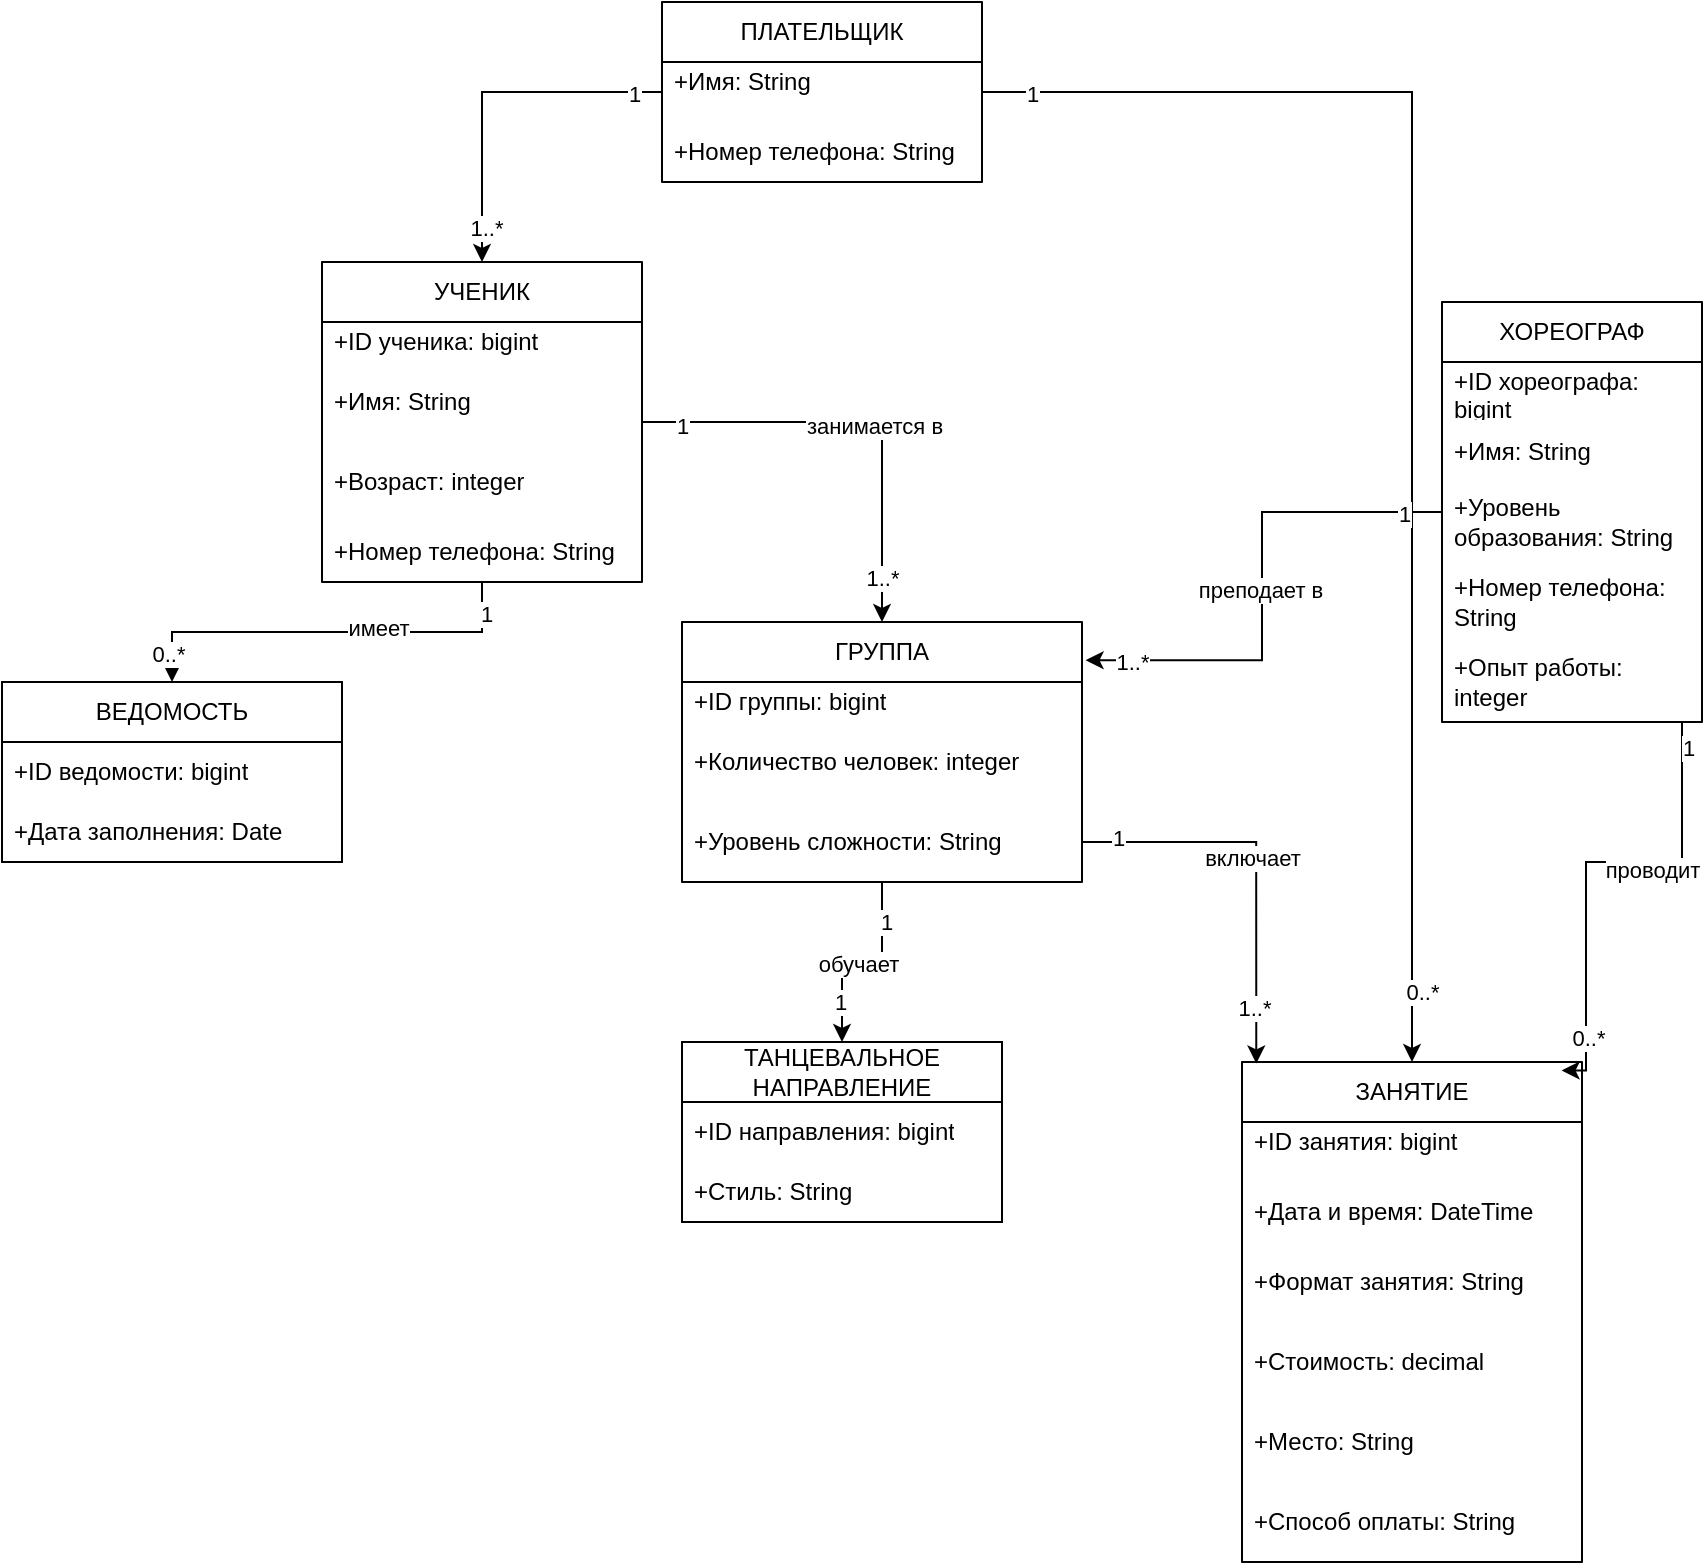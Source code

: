 <mxfile version="28.2.5">
  <diagram name="Страница — 1" id="KMkn3vEeaApEWxBpsrgm">
    <mxGraphModel dx="1420" dy="817" grid="1" gridSize="10" guides="1" tooltips="1" connect="1" arrows="1" fold="1" page="1" pageScale="1" pageWidth="1200" pageHeight="1920" math="0" shadow="0">
      <root>
        <mxCell id="0" />
        <mxCell id="1" parent="0" />
        <mxCell id="VZofq3OoSa0wKa7ugaaL-57" style="edgeStyle=orthogonalEdgeStyle;rounded=0;orthogonalLoop=1;jettySize=auto;html=1;" edge="1" parent="1" source="VZofq3OoSa0wKa7ugaaL-11" target="VZofq3OoSa0wKa7ugaaL-21">
          <mxGeometry relative="1" as="geometry" />
        </mxCell>
        <mxCell id="VZofq3OoSa0wKa7ugaaL-58" value="1" style="edgeLabel;html=1;align=center;verticalAlign=middle;resizable=0;points=[];" vertex="1" connectable="0" parent="VZofq3OoSa0wKa7ugaaL-57">
          <mxGeometry x="-0.844" y="2" relative="1" as="geometry">
            <mxPoint as="offset" />
          </mxGeometry>
        </mxCell>
        <mxCell id="VZofq3OoSa0wKa7ugaaL-59" value="0..*" style="edgeLabel;html=1;align=center;verticalAlign=middle;resizable=0;points=[];" vertex="1" connectable="0" parent="VZofq3OoSa0wKa7ugaaL-57">
          <mxGeometry x="0.863" y="-2" relative="1" as="geometry">
            <mxPoint as="offset" />
          </mxGeometry>
        </mxCell>
        <mxCell id="VZofq3OoSa0wKa7ugaaL-60" value="имеет" style="edgeLabel;html=1;align=center;verticalAlign=middle;resizable=0;points=[];" vertex="1" connectable="0" parent="VZofq3OoSa0wKa7ugaaL-57">
          <mxGeometry x="-0.244" y="-2" relative="1" as="geometry">
            <mxPoint as="offset" />
          </mxGeometry>
        </mxCell>
        <mxCell id="VZofq3OoSa0wKa7ugaaL-61" style="edgeStyle=orthogonalEdgeStyle;rounded=0;orthogonalLoop=1;jettySize=auto;html=1;" edge="1" parent="1" source="VZofq3OoSa0wKa7ugaaL-11" target="VZofq3OoSa0wKa7ugaaL-24">
          <mxGeometry relative="1" as="geometry" />
        </mxCell>
        <mxCell id="VZofq3OoSa0wKa7ugaaL-62" value="занимается в" style="edgeLabel;html=1;align=center;verticalAlign=middle;resizable=0;points=[];" vertex="1" connectable="0" parent="VZofq3OoSa0wKa7ugaaL-61">
          <mxGeometry x="0.054" y="-2" relative="1" as="geometry">
            <mxPoint as="offset" />
          </mxGeometry>
        </mxCell>
        <mxCell id="VZofq3OoSa0wKa7ugaaL-63" value="1" style="edgeLabel;html=1;align=center;verticalAlign=middle;resizable=0;points=[];" vertex="1" connectable="0" parent="VZofq3OoSa0wKa7ugaaL-61">
          <mxGeometry x="-0.816" y="-2" relative="1" as="geometry">
            <mxPoint as="offset" />
          </mxGeometry>
        </mxCell>
        <mxCell id="VZofq3OoSa0wKa7ugaaL-64" value="1..*" style="edgeLabel;html=1;align=center;verticalAlign=middle;resizable=0;points=[];" vertex="1" connectable="0" parent="VZofq3OoSa0wKa7ugaaL-61">
          <mxGeometry x="0.801" relative="1" as="geometry">
            <mxPoint as="offset" />
          </mxGeometry>
        </mxCell>
        <mxCell id="VZofq3OoSa0wKa7ugaaL-11" value="УЧЕНИК" style="swimlane;fontStyle=0;childLayout=stackLayout;horizontal=1;startSize=30;horizontalStack=0;resizeParent=1;resizeParentMax=0;resizeLast=0;collapsible=1;marginBottom=0;whiteSpace=wrap;html=1;miterlimit=5;arcSize=15;linejoin=round;absoluteArcSize=0;" vertex="1" parent="1">
          <mxGeometry x="310" y="190" width="160" height="160" as="geometry">
            <mxRectangle x="240" y="260" width="80" height="30" as="alternateBounds" />
          </mxGeometry>
        </mxCell>
        <mxCell id="VZofq3OoSa0wKa7ugaaL-12" value="+ID ученика: bigint&lt;div&gt;&lt;br&gt;&lt;/div&gt;" style="text;strokeColor=none;fillColor=none;align=left;verticalAlign=middle;spacingLeft=4;spacingRight=4;overflow=hidden;points=[[0,0.5],[1,0.5]];portConstraint=eastwest;rotatable=0;whiteSpace=wrap;html=1;" vertex="1" parent="VZofq3OoSa0wKa7ugaaL-11">
          <mxGeometry y="30" width="160" height="30" as="geometry" />
        </mxCell>
        <mxCell id="VZofq3OoSa0wKa7ugaaL-13" value="+Имя: String&lt;div&gt;&lt;br&gt;&lt;/div&gt;" style="text;strokeColor=none;fillColor=none;align=left;verticalAlign=middle;spacingLeft=4;spacingRight=4;overflow=hidden;points=[[0,0.5],[1,0.5]];portConstraint=eastwest;rotatable=0;whiteSpace=wrap;html=1;" vertex="1" parent="VZofq3OoSa0wKa7ugaaL-11">
          <mxGeometry y="60" width="160" height="30" as="geometry" />
        </mxCell>
        <mxCell id="VZofq3OoSa0wKa7ugaaL-14" value="+Возраст: integer" style="text;strokeColor=none;fillColor=none;align=left;verticalAlign=middle;spacingLeft=4;spacingRight=4;overflow=hidden;points=[[0,0.5],[1,0.5]];portConstraint=eastwest;rotatable=0;whiteSpace=wrap;html=1;" vertex="1" parent="VZofq3OoSa0wKa7ugaaL-11">
          <mxGeometry y="90" width="160" height="40" as="geometry" />
        </mxCell>
        <mxCell id="VZofq3OoSa0wKa7ugaaL-15" value="+Номер телефона: String" style="text;strokeColor=none;fillColor=none;align=left;verticalAlign=middle;spacingLeft=4;spacingRight=4;overflow=hidden;points=[[0,0.5],[1,0.5]];portConstraint=eastwest;rotatable=0;whiteSpace=wrap;html=1;" vertex="1" parent="VZofq3OoSa0wKa7ugaaL-11">
          <mxGeometry y="130" width="160" height="30" as="geometry" />
        </mxCell>
        <mxCell id="VZofq3OoSa0wKa7ugaaL-51" style="edgeStyle=orthogonalEdgeStyle;rounded=0;orthogonalLoop=1;jettySize=auto;html=1;entryX=0.5;entryY=0;entryDx=0;entryDy=0;" edge="1" parent="1" source="VZofq3OoSa0wKa7ugaaL-16" target="VZofq3OoSa0wKa7ugaaL-11">
          <mxGeometry relative="1" as="geometry" />
        </mxCell>
        <mxCell id="VZofq3OoSa0wKa7ugaaL-52" value="1" style="edgeLabel;html=1;align=center;verticalAlign=middle;resizable=0;points=[];" vertex="1" connectable="0" parent="VZofq3OoSa0wKa7ugaaL-51">
          <mxGeometry x="-0.834" y="1" relative="1" as="geometry">
            <mxPoint as="offset" />
          </mxGeometry>
        </mxCell>
        <mxCell id="VZofq3OoSa0wKa7ugaaL-53" value="1..*" style="edgeLabel;html=1;align=center;verticalAlign=middle;resizable=0;points=[];" vertex="1" connectable="0" parent="VZofq3OoSa0wKa7ugaaL-51">
          <mxGeometry x="0.807" y="2" relative="1" as="geometry">
            <mxPoint as="offset" />
          </mxGeometry>
        </mxCell>
        <mxCell id="VZofq3OoSa0wKa7ugaaL-54" style="edgeStyle=orthogonalEdgeStyle;rounded=0;orthogonalLoop=1;jettySize=auto;html=1;entryX=0.5;entryY=0;entryDx=0;entryDy=0;" edge="1" parent="1" source="VZofq3OoSa0wKa7ugaaL-16" target="VZofq3OoSa0wKa7ugaaL-31">
          <mxGeometry relative="1" as="geometry" />
        </mxCell>
        <mxCell id="VZofq3OoSa0wKa7ugaaL-55" value="1" style="edgeLabel;html=1;align=center;verticalAlign=middle;resizable=0;points=[];" vertex="1" connectable="0" parent="VZofq3OoSa0wKa7ugaaL-54">
          <mxGeometry x="-0.928" y="-1" relative="1" as="geometry">
            <mxPoint as="offset" />
          </mxGeometry>
        </mxCell>
        <mxCell id="VZofq3OoSa0wKa7ugaaL-56" value="0..*" style="edgeLabel;html=1;align=center;verticalAlign=middle;resizable=0;points=[];" vertex="1" connectable="0" parent="VZofq3OoSa0wKa7ugaaL-54">
          <mxGeometry x="0.899" y="5" relative="1" as="geometry">
            <mxPoint as="offset" />
          </mxGeometry>
        </mxCell>
        <mxCell id="VZofq3OoSa0wKa7ugaaL-16" value="ПЛАТЕЛЬЩИК" style="swimlane;fontStyle=0;childLayout=stackLayout;horizontal=1;startSize=30;horizontalStack=0;resizeParent=1;resizeParentMax=0;resizeLast=0;collapsible=1;marginBottom=0;whiteSpace=wrap;html=1;miterlimit=5;arcSize=15;linejoin=round;absoluteArcSize=0;" vertex="1" parent="1">
          <mxGeometry x="480" y="60" width="160" height="90" as="geometry">
            <mxRectangle x="240" y="260" width="80" height="30" as="alternateBounds" />
          </mxGeometry>
        </mxCell>
        <mxCell id="VZofq3OoSa0wKa7ugaaL-18" value="+Имя: String&lt;div&gt;&lt;br&gt;&lt;/div&gt;" style="text;strokeColor=none;fillColor=none;align=left;verticalAlign=middle;spacingLeft=4;spacingRight=4;overflow=hidden;points=[[0,0.5],[1,0.5]];portConstraint=eastwest;rotatable=0;whiteSpace=wrap;html=1;" vertex="1" parent="VZofq3OoSa0wKa7ugaaL-16">
          <mxGeometry y="30" width="160" height="30" as="geometry" />
        </mxCell>
        <mxCell id="VZofq3OoSa0wKa7ugaaL-20" value="+Номер телефона: String" style="text;strokeColor=none;fillColor=none;align=left;verticalAlign=middle;spacingLeft=4;spacingRight=4;overflow=hidden;points=[[0,0.5],[1,0.5]];portConstraint=eastwest;rotatable=0;whiteSpace=wrap;html=1;" vertex="1" parent="VZofq3OoSa0wKa7ugaaL-16">
          <mxGeometry y="60" width="160" height="30" as="geometry" />
        </mxCell>
        <mxCell id="VZofq3OoSa0wKa7ugaaL-21" value="ВЕДОМОСТЬ" style="swimlane;fontStyle=0;childLayout=stackLayout;horizontal=1;startSize=30;horizontalStack=0;resizeParent=1;resizeParentMax=0;resizeLast=0;collapsible=1;marginBottom=0;whiteSpace=wrap;html=1;" vertex="1" parent="1">
          <mxGeometry x="150" y="400" width="170" height="90" as="geometry" />
        </mxCell>
        <mxCell id="VZofq3OoSa0wKa7ugaaL-22" value="+ID ведомости: bigint" style="text;strokeColor=none;fillColor=none;align=left;verticalAlign=middle;spacingLeft=4;spacingRight=4;overflow=hidden;points=[[0,0.5],[1,0.5]];portConstraint=eastwest;rotatable=0;whiteSpace=wrap;html=1;flipV=1;direction=north;" vertex="1" parent="VZofq3OoSa0wKa7ugaaL-21">
          <mxGeometry y="30" width="170" height="30" as="geometry" />
        </mxCell>
        <mxCell id="VZofq3OoSa0wKa7ugaaL-23" value="+Дата заполнения: Date" style="text;strokeColor=none;fillColor=none;align=left;verticalAlign=middle;spacingLeft=4;spacingRight=4;overflow=hidden;points=[[0,0.5],[1,0.5]];portConstraint=eastwest;rotatable=0;whiteSpace=wrap;html=1;" vertex="1" parent="VZofq3OoSa0wKa7ugaaL-21">
          <mxGeometry y="60" width="170" height="30" as="geometry" />
        </mxCell>
        <mxCell id="VZofq3OoSa0wKa7ugaaL-65" style="edgeStyle=orthogonalEdgeStyle;rounded=0;orthogonalLoop=1;jettySize=auto;html=1;entryX=0.5;entryY=0;entryDx=0;entryDy=0;" edge="1" parent="1" source="VZofq3OoSa0wKa7ugaaL-24" target="VZofq3OoSa0wKa7ugaaL-28">
          <mxGeometry relative="1" as="geometry" />
        </mxCell>
        <mxCell id="VZofq3OoSa0wKa7ugaaL-66" value="обучает" style="edgeLabel;html=1;align=center;verticalAlign=middle;resizable=0;points=[];" vertex="1" connectable="0" parent="VZofq3OoSa0wKa7ugaaL-65">
          <mxGeometry x="0.048" y="1" relative="1" as="geometry">
            <mxPoint as="offset" />
          </mxGeometry>
        </mxCell>
        <mxCell id="VZofq3OoSa0wKa7ugaaL-70" value="1" style="edgeLabel;html=1;align=center;verticalAlign=middle;resizable=0;points=[];" vertex="1" connectable="0" parent="VZofq3OoSa0wKa7ugaaL-65">
          <mxGeometry x="-0.598" y="2" relative="1" as="geometry">
            <mxPoint as="offset" />
          </mxGeometry>
        </mxCell>
        <mxCell id="VZofq3OoSa0wKa7ugaaL-71" value="1" style="edgeLabel;html=1;align=center;verticalAlign=middle;resizable=0;points=[];" vertex="1" connectable="0" parent="VZofq3OoSa0wKa7ugaaL-65">
          <mxGeometry x="0.602" y="-1" relative="1" as="geometry">
            <mxPoint as="offset" />
          </mxGeometry>
        </mxCell>
        <mxCell id="VZofq3OoSa0wKa7ugaaL-24" value="ГРУППА" style="swimlane;fontStyle=0;childLayout=stackLayout;horizontal=1;startSize=30;horizontalStack=0;resizeParent=1;resizeParentMax=0;resizeLast=0;collapsible=1;marginBottom=0;whiteSpace=wrap;html=1;miterlimit=5;arcSize=15;linejoin=round;absoluteArcSize=0;" vertex="1" parent="1">
          <mxGeometry x="490" y="370" width="200" height="130" as="geometry">
            <mxRectangle x="240" y="260" width="80" height="30" as="alternateBounds" />
          </mxGeometry>
        </mxCell>
        <mxCell id="VZofq3OoSa0wKa7ugaaL-25" value="+ID группы: bigint&lt;div&gt;&lt;br&gt;&lt;/div&gt;" style="text;strokeColor=none;fillColor=none;align=left;verticalAlign=middle;spacingLeft=4;spacingRight=4;overflow=hidden;points=[[0,0.5],[1,0.5]];portConstraint=eastwest;rotatable=0;whiteSpace=wrap;html=1;" vertex="1" parent="VZofq3OoSa0wKa7ugaaL-24">
          <mxGeometry y="30" width="200" height="30" as="geometry" />
        </mxCell>
        <mxCell id="VZofq3OoSa0wKa7ugaaL-26" value="+Количество человек: integer&lt;div&gt;&lt;br&gt;&lt;/div&gt;" style="text;strokeColor=none;fillColor=none;align=left;verticalAlign=middle;spacingLeft=4;spacingRight=4;overflow=hidden;points=[[0,0.5],[1,0.5]];portConstraint=eastwest;rotatable=0;whiteSpace=wrap;html=1;" vertex="1" parent="VZofq3OoSa0wKa7ugaaL-24">
          <mxGeometry y="60" width="200" height="30" as="geometry" />
        </mxCell>
        <mxCell id="VZofq3OoSa0wKa7ugaaL-27" value="+Уровень сложности: String" style="text;strokeColor=none;fillColor=none;align=left;verticalAlign=middle;spacingLeft=4;spacingRight=4;overflow=hidden;points=[[0,0.5],[1,0.5]];portConstraint=eastwest;rotatable=0;whiteSpace=wrap;html=1;" vertex="1" parent="VZofq3OoSa0wKa7ugaaL-24">
          <mxGeometry y="90" width="200" height="40" as="geometry" />
        </mxCell>
        <mxCell id="VZofq3OoSa0wKa7ugaaL-28" value="ТАНЦЕВАЛЬНОЕ НАПРАВЛЕНИЕ" style="swimlane;fontStyle=0;childLayout=stackLayout;horizontal=1;startSize=30;horizontalStack=0;resizeParent=1;resizeParentMax=0;resizeLast=0;collapsible=1;marginBottom=0;whiteSpace=wrap;html=1;" vertex="1" parent="1">
          <mxGeometry x="490" y="580" width="160" height="90" as="geometry" />
        </mxCell>
        <mxCell id="VZofq3OoSa0wKa7ugaaL-29" value="+ID направления: bigint" style="text;strokeColor=none;fillColor=none;align=left;verticalAlign=middle;spacingLeft=4;spacingRight=4;overflow=hidden;points=[[0,0.5],[1,0.5]];portConstraint=eastwest;rotatable=0;whiteSpace=wrap;html=1;flipV=1;direction=north;" vertex="1" parent="VZofq3OoSa0wKa7ugaaL-28">
          <mxGeometry y="30" width="160" height="30" as="geometry" />
        </mxCell>
        <mxCell id="VZofq3OoSa0wKa7ugaaL-30" value="+Стиль: String" style="text;strokeColor=none;fillColor=none;align=left;verticalAlign=middle;spacingLeft=4;spacingRight=4;overflow=hidden;points=[[0,0.5],[1,0.5]];portConstraint=eastwest;rotatable=0;whiteSpace=wrap;html=1;" vertex="1" parent="VZofq3OoSa0wKa7ugaaL-28">
          <mxGeometry y="60" width="160" height="30" as="geometry" />
        </mxCell>
        <mxCell id="VZofq3OoSa0wKa7ugaaL-31" value="ЗАНЯТИЕ" style="swimlane;fontStyle=0;childLayout=stackLayout;horizontal=1;startSize=30;horizontalStack=0;resizeParent=1;resizeParentMax=0;resizeLast=0;collapsible=1;marginBottom=0;whiteSpace=wrap;html=1;miterlimit=5;arcSize=15;linejoin=round;absoluteArcSize=0;" vertex="1" parent="1">
          <mxGeometry x="770" y="590" width="170" height="250" as="geometry">
            <mxRectangle x="240" y="260" width="80" height="30" as="alternateBounds" />
          </mxGeometry>
        </mxCell>
        <mxCell id="VZofq3OoSa0wKa7ugaaL-32" value="+ID занятия: bigint&lt;div&gt;&lt;br&gt;&lt;/div&gt;" style="text;strokeColor=none;fillColor=none;align=left;verticalAlign=middle;spacingLeft=4;spacingRight=4;overflow=hidden;points=[[0,0.5],[1,0.5]];portConstraint=eastwest;rotatable=0;whiteSpace=wrap;html=1;" vertex="1" parent="VZofq3OoSa0wKa7ugaaL-31">
          <mxGeometry y="30" width="170" height="30" as="geometry" />
        </mxCell>
        <mxCell id="VZofq3OoSa0wKa7ugaaL-33" value="&lt;div&gt;+Дата и время: DateTime&lt;/div&gt;" style="text;strokeColor=none;fillColor=none;align=left;verticalAlign=middle;spacingLeft=4;spacingRight=4;overflow=hidden;points=[[0,0.5],[1,0.5]];portConstraint=eastwest;rotatable=0;whiteSpace=wrap;html=1;" vertex="1" parent="VZofq3OoSa0wKa7ugaaL-31">
          <mxGeometry y="60" width="170" height="30" as="geometry" />
        </mxCell>
        <mxCell id="VZofq3OoSa0wKa7ugaaL-34" value="+Формат занятия: String" style="text;strokeColor=none;fillColor=none;align=left;verticalAlign=middle;spacingLeft=4;spacingRight=4;overflow=hidden;points=[[0,0.5],[1,0.5]];portConstraint=eastwest;rotatable=0;whiteSpace=wrap;html=1;" vertex="1" parent="VZofq3OoSa0wKa7ugaaL-31">
          <mxGeometry y="90" width="170" height="40" as="geometry" />
        </mxCell>
        <mxCell id="VZofq3OoSa0wKa7ugaaL-35" value="+Стоимость: decimal" style="text;strokeColor=none;fillColor=none;align=left;verticalAlign=middle;spacingLeft=4;spacingRight=4;overflow=hidden;points=[[0,0.5],[1,0.5]];portConstraint=eastwest;rotatable=0;whiteSpace=wrap;html=1;" vertex="1" parent="VZofq3OoSa0wKa7ugaaL-31">
          <mxGeometry y="130" width="170" height="40" as="geometry" />
        </mxCell>
        <mxCell id="VZofq3OoSa0wKa7ugaaL-36" value="+Место: String" style="text;strokeColor=none;fillColor=none;align=left;verticalAlign=middle;spacingLeft=4;spacingRight=4;overflow=hidden;points=[[0,0.5],[1,0.5]];portConstraint=eastwest;rotatable=0;whiteSpace=wrap;html=1;" vertex="1" parent="VZofq3OoSa0wKa7ugaaL-31">
          <mxGeometry y="170" width="170" height="40" as="geometry" />
        </mxCell>
        <mxCell id="VZofq3OoSa0wKa7ugaaL-37" value="+Способ оплаты: String" style="text;strokeColor=none;fillColor=none;align=left;verticalAlign=middle;spacingLeft=4;spacingRight=4;overflow=hidden;points=[[0,0.5],[1,0.5]];portConstraint=eastwest;rotatable=0;whiteSpace=wrap;html=1;" vertex="1" parent="VZofq3OoSa0wKa7ugaaL-31">
          <mxGeometry y="210" width="170" height="40" as="geometry" />
        </mxCell>
        <mxCell id="VZofq3OoSa0wKa7ugaaL-38" value="ХОРЕОГРАФ" style="swimlane;fontStyle=0;childLayout=stackLayout;horizontal=1;startSize=30;horizontalStack=0;resizeParent=1;resizeParentMax=0;resizeLast=0;collapsible=1;marginBottom=0;whiteSpace=wrap;html=1;miterlimit=5;arcSize=15;linejoin=round;absoluteArcSize=0;" vertex="1" parent="1">
          <mxGeometry x="870" y="210" width="130" height="210" as="geometry">
            <mxRectangle x="240" y="260" width="80" height="30" as="alternateBounds" />
          </mxGeometry>
        </mxCell>
        <mxCell id="VZofq3OoSa0wKa7ugaaL-39" value="+ID хореографа: bigint&lt;div&gt;&lt;br&gt;&lt;/div&gt;" style="text;strokeColor=none;fillColor=none;align=left;verticalAlign=middle;spacingLeft=4;spacingRight=4;overflow=hidden;points=[[0,0.5],[1,0.5]];portConstraint=eastwest;rotatable=0;whiteSpace=wrap;html=1;" vertex="1" parent="VZofq3OoSa0wKa7ugaaL-38">
          <mxGeometry y="30" width="130" height="30" as="geometry" />
        </mxCell>
        <mxCell id="VZofq3OoSa0wKa7ugaaL-40" value="&lt;div&gt;+Имя: String&lt;/div&gt;" style="text;strokeColor=none;fillColor=none;align=left;verticalAlign=middle;spacingLeft=4;spacingRight=4;overflow=hidden;points=[[0,0.5],[1,0.5]];portConstraint=eastwest;rotatable=0;whiteSpace=wrap;html=1;" vertex="1" parent="VZofq3OoSa0wKa7ugaaL-38">
          <mxGeometry y="60" width="130" height="30" as="geometry" />
        </mxCell>
        <mxCell id="VZofq3OoSa0wKa7ugaaL-41" value="+Уровень образования: String" style="text;strokeColor=none;fillColor=none;align=left;verticalAlign=middle;spacingLeft=4;spacingRight=4;overflow=hidden;points=[[0,0.5],[1,0.5]];portConstraint=eastwest;rotatable=0;whiteSpace=wrap;html=1;" vertex="1" parent="VZofq3OoSa0wKa7ugaaL-38">
          <mxGeometry y="90" width="130" height="40" as="geometry" />
        </mxCell>
        <mxCell id="VZofq3OoSa0wKa7ugaaL-42" value="+Номер телефона: String" style="text;strokeColor=none;fillColor=none;align=left;verticalAlign=middle;spacingLeft=4;spacingRight=4;overflow=hidden;points=[[0,0.5],[1,0.5]];portConstraint=eastwest;rotatable=0;whiteSpace=wrap;html=1;" vertex="1" parent="VZofq3OoSa0wKa7ugaaL-38">
          <mxGeometry y="130" width="130" height="40" as="geometry" />
        </mxCell>
        <mxCell id="VZofq3OoSa0wKa7ugaaL-43" value="+Опыт работы: integer" style="text;strokeColor=none;fillColor=none;align=left;verticalAlign=middle;spacingLeft=4;spacingRight=4;overflow=hidden;points=[[0,0.5],[1,0.5]];portConstraint=eastwest;rotatable=0;whiteSpace=wrap;html=1;" vertex="1" parent="VZofq3OoSa0wKa7ugaaL-38">
          <mxGeometry y="170" width="130" height="40" as="geometry" />
        </mxCell>
        <mxCell id="VZofq3OoSa0wKa7ugaaL-68" style="edgeStyle=orthogonalEdgeStyle;rounded=0;orthogonalLoop=1;jettySize=auto;html=1;entryX=0.042;entryY=0.003;entryDx=0;entryDy=0;entryPerimeter=0;" edge="1" parent="1" source="VZofq3OoSa0wKa7ugaaL-27" target="VZofq3OoSa0wKa7ugaaL-31">
          <mxGeometry relative="1" as="geometry" />
        </mxCell>
        <mxCell id="VZofq3OoSa0wKa7ugaaL-69" value="включает" style="edgeLabel;html=1;align=center;verticalAlign=middle;resizable=0;points=[];" vertex="1" connectable="0" parent="VZofq3OoSa0wKa7ugaaL-68">
          <mxGeometry x="-0.044" y="-2" relative="1" as="geometry">
            <mxPoint as="offset" />
          </mxGeometry>
        </mxCell>
        <mxCell id="VZofq3OoSa0wKa7ugaaL-72" value="1" style="edgeLabel;html=1;align=center;verticalAlign=middle;resizable=0;points=[];" vertex="1" connectable="0" parent="VZofq3OoSa0wKa7ugaaL-68">
          <mxGeometry x="-0.817" y="2" relative="1" as="geometry">
            <mxPoint as="offset" />
          </mxGeometry>
        </mxCell>
        <mxCell id="VZofq3OoSa0wKa7ugaaL-73" value="1..*" style="edgeLabel;html=1;align=center;verticalAlign=middle;resizable=0;points=[];" vertex="1" connectable="0" parent="VZofq3OoSa0wKa7ugaaL-68">
          <mxGeometry x="0.711" y="-1" relative="1" as="geometry">
            <mxPoint as="offset" />
          </mxGeometry>
        </mxCell>
        <mxCell id="VZofq3OoSa0wKa7ugaaL-74" style="edgeStyle=orthogonalEdgeStyle;rounded=0;orthogonalLoop=1;jettySize=auto;html=1;entryX=0.94;entryY=0.017;entryDx=0;entryDy=0;entryPerimeter=0;" edge="1" parent="1" source="VZofq3OoSa0wKa7ugaaL-43" target="VZofq3OoSa0wKa7ugaaL-31">
          <mxGeometry relative="1" as="geometry">
            <mxPoint x="940" y="580" as="targetPoint" />
            <Array as="points">
              <mxPoint x="990" y="490" />
              <mxPoint x="942" y="490" />
              <mxPoint x="942" y="594" />
            </Array>
          </mxGeometry>
        </mxCell>
        <mxCell id="VZofq3OoSa0wKa7ugaaL-75" value="проводит" style="edgeLabel;html=1;align=center;verticalAlign=middle;resizable=0;points=[];" vertex="1" connectable="0" parent="VZofq3OoSa0wKa7ugaaL-74">
          <mxGeometry x="-0.276" y="4" relative="1" as="geometry">
            <mxPoint as="offset" />
          </mxGeometry>
        </mxCell>
        <mxCell id="VZofq3OoSa0wKa7ugaaL-76" value="1" style="edgeLabel;html=1;align=center;verticalAlign=middle;resizable=0;points=[];" vertex="1" connectable="0" parent="VZofq3OoSa0wKa7ugaaL-74">
          <mxGeometry x="-0.884" y="3" relative="1" as="geometry">
            <mxPoint y="-1" as="offset" />
          </mxGeometry>
        </mxCell>
        <mxCell id="VZofq3OoSa0wKa7ugaaL-77" value="0..*" style="edgeLabel;html=1;align=center;verticalAlign=middle;resizable=0;points=[];" vertex="1" connectable="0" parent="VZofq3OoSa0wKa7ugaaL-74">
          <mxGeometry x="0.759" y="1" relative="1" as="geometry">
            <mxPoint as="offset" />
          </mxGeometry>
        </mxCell>
        <mxCell id="VZofq3OoSa0wKa7ugaaL-78" style="edgeStyle=orthogonalEdgeStyle;rounded=0;orthogonalLoop=1;jettySize=auto;html=1;entryX=1.009;entryY=0.147;entryDx=0;entryDy=0;entryPerimeter=0;" edge="1" parent="1" source="VZofq3OoSa0wKa7ugaaL-38" target="VZofq3OoSa0wKa7ugaaL-24">
          <mxGeometry relative="1" as="geometry" />
        </mxCell>
        <mxCell id="VZofq3OoSa0wKa7ugaaL-79" value="преподает в" style="edgeLabel;html=1;align=center;verticalAlign=middle;resizable=0;points=[];" vertex="1" connectable="0" parent="VZofq3OoSa0wKa7ugaaL-78">
          <mxGeometry x="0.019" y="-1" relative="1" as="geometry">
            <mxPoint as="offset" />
          </mxGeometry>
        </mxCell>
        <mxCell id="VZofq3OoSa0wKa7ugaaL-80" value="1" style="edgeLabel;html=1;align=center;verticalAlign=middle;resizable=0;points=[];" vertex="1" connectable="0" parent="VZofq3OoSa0wKa7ugaaL-78">
          <mxGeometry x="-0.836" y="1" relative="1" as="geometry">
            <mxPoint x="1" as="offset" />
          </mxGeometry>
        </mxCell>
        <mxCell id="VZofq3OoSa0wKa7ugaaL-81" value="1..*" style="edgeLabel;html=1;align=center;verticalAlign=middle;resizable=0;points=[];" vertex="1" connectable="0" parent="VZofq3OoSa0wKa7ugaaL-78">
          <mxGeometry x="0.824" y="1" relative="1" as="geometry">
            <mxPoint x="1" as="offset" />
          </mxGeometry>
        </mxCell>
      </root>
    </mxGraphModel>
  </diagram>
</mxfile>
